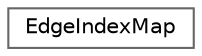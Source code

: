 digraph "Graphical Class Hierarchy"
{
 // LATEX_PDF_SIZE
  bgcolor="transparent";
  edge [fontname=Helvetica,fontsize=10,labelfontname=Helvetica,labelfontsize=10];
  node [fontname=Helvetica,fontsize=10,shape=box,height=0.2,width=0.4];
  rankdir="LR";
  Node0 [id="Node000000",label="EdgeIndexMap",height=0.2,width=0.4,color="grey40", fillcolor="white", style="filled",URL="$struct_edge_index_map.html",tooltip=" "];
}
